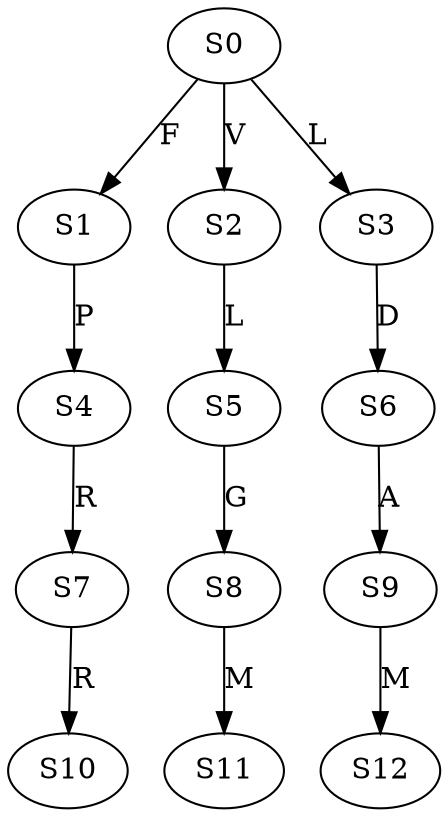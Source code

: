 strict digraph  {
	S0 -> S1 [ label = F ];
	S0 -> S2 [ label = V ];
	S0 -> S3 [ label = L ];
	S1 -> S4 [ label = P ];
	S2 -> S5 [ label = L ];
	S3 -> S6 [ label = D ];
	S4 -> S7 [ label = R ];
	S5 -> S8 [ label = G ];
	S6 -> S9 [ label = A ];
	S7 -> S10 [ label = R ];
	S8 -> S11 [ label = M ];
	S9 -> S12 [ label = M ];
}
